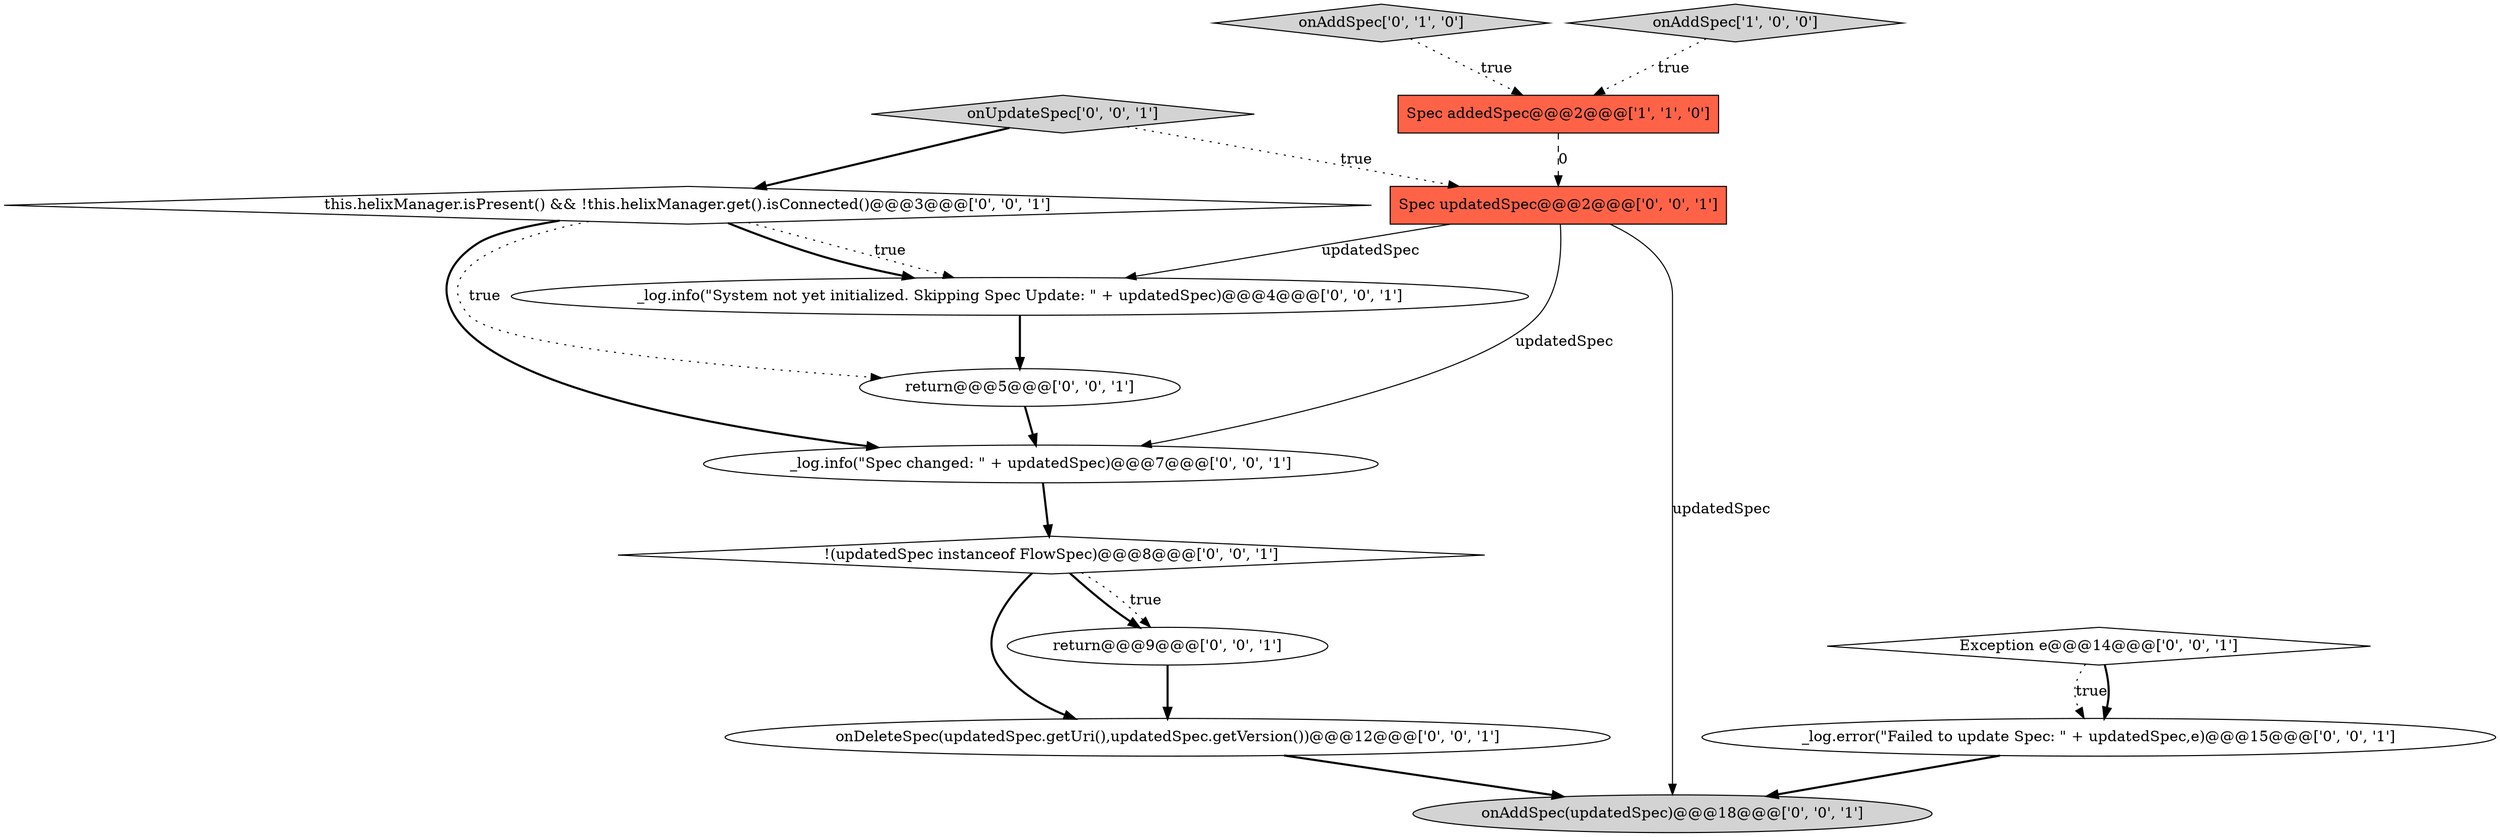 digraph {
11 [style = filled, label = "return@@@9@@@['0', '0', '1']", fillcolor = white, shape = ellipse image = "AAA0AAABBB3BBB"];
3 [style = filled, label = "onUpdateSpec['0', '0', '1']", fillcolor = lightgray, shape = diamond image = "AAA0AAABBB3BBB"];
5 [style = filled, label = "this.helixManager.isPresent() && !this.helixManager.get().isConnected()@@@3@@@['0', '0', '1']", fillcolor = white, shape = diamond image = "AAA0AAABBB3BBB"];
8 [style = filled, label = "Exception e@@@14@@@['0', '0', '1']", fillcolor = white, shape = diamond image = "AAA0AAABBB3BBB"];
12 [style = filled, label = "return@@@5@@@['0', '0', '1']", fillcolor = white, shape = ellipse image = "AAA0AAABBB3BBB"];
2 [style = filled, label = "onAddSpec['0', '1', '0']", fillcolor = lightgray, shape = diamond image = "AAA0AAABBB2BBB"];
7 [style = filled, label = "!(updatedSpec instanceof FlowSpec)@@@8@@@['0', '0', '1']", fillcolor = white, shape = diamond image = "AAA0AAABBB3BBB"];
13 [style = filled, label = "_log.info(\"System not yet initialized. Skipping Spec Update: \" + updatedSpec)@@@4@@@['0', '0', '1']", fillcolor = white, shape = ellipse image = "AAA0AAABBB3BBB"];
9 [style = filled, label = "onAddSpec(updatedSpec)@@@18@@@['0', '0', '1']", fillcolor = lightgray, shape = ellipse image = "AAA0AAABBB3BBB"];
14 [style = filled, label = "_log.info(\"Spec changed: \" + updatedSpec)@@@7@@@['0', '0', '1']", fillcolor = white, shape = ellipse image = "AAA0AAABBB3BBB"];
1 [style = filled, label = "onAddSpec['1', '0', '0']", fillcolor = lightgray, shape = diamond image = "AAA0AAABBB1BBB"];
0 [style = filled, label = "Spec addedSpec@@@2@@@['1', '1', '0']", fillcolor = tomato, shape = box image = "AAA0AAABBB1BBB"];
10 [style = filled, label = "Spec updatedSpec@@@2@@@['0', '0', '1']", fillcolor = tomato, shape = box image = "AAA0AAABBB3BBB"];
4 [style = filled, label = "onDeleteSpec(updatedSpec.getUri(),updatedSpec.getVersion())@@@12@@@['0', '0', '1']", fillcolor = white, shape = ellipse image = "AAA0AAABBB3BBB"];
6 [style = filled, label = "_log.error(\"Failed to update Spec: \" + updatedSpec,e)@@@15@@@['0', '0', '1']", fillcolor = white, shape = ellipse image = "AAA0AAABBB3BBB"];
5->14 [style = bold, label=""];
14->7 [style = bold, label=""];
11->4 [style = bold, label=""];
1->0 [style = dotted, label="true"];
12->14 [style = bold, label=""];
8->6 [style = dotted, label="true"];
0->10 [style = dashed, label="0"];
5->13 [style = dotted, label="true"];
10->9 [style = solid, label="updatedSpec"];
5->12 [style = dotted, label="true"];
8->6 [style = bold, label=""];
7->11 [style = bold, label=""];
3->5 [style = bold, label=""];
5->13 [style = bold, label=""];
7->11 [style = dotted, label="true"];
6->9 [style = bold, label=""];
3->10 [style = dotted, label="true"];
13->12 [style = bold, label=""];
7->4 [style = bold, label=""];
10->14 [style = solid, label="updatedSpec"];
4->9 [style = bold, label=""];
2->0 [style = dotted, label="true"];
10->13 [style = solid, label="updatedSpec"];
}
